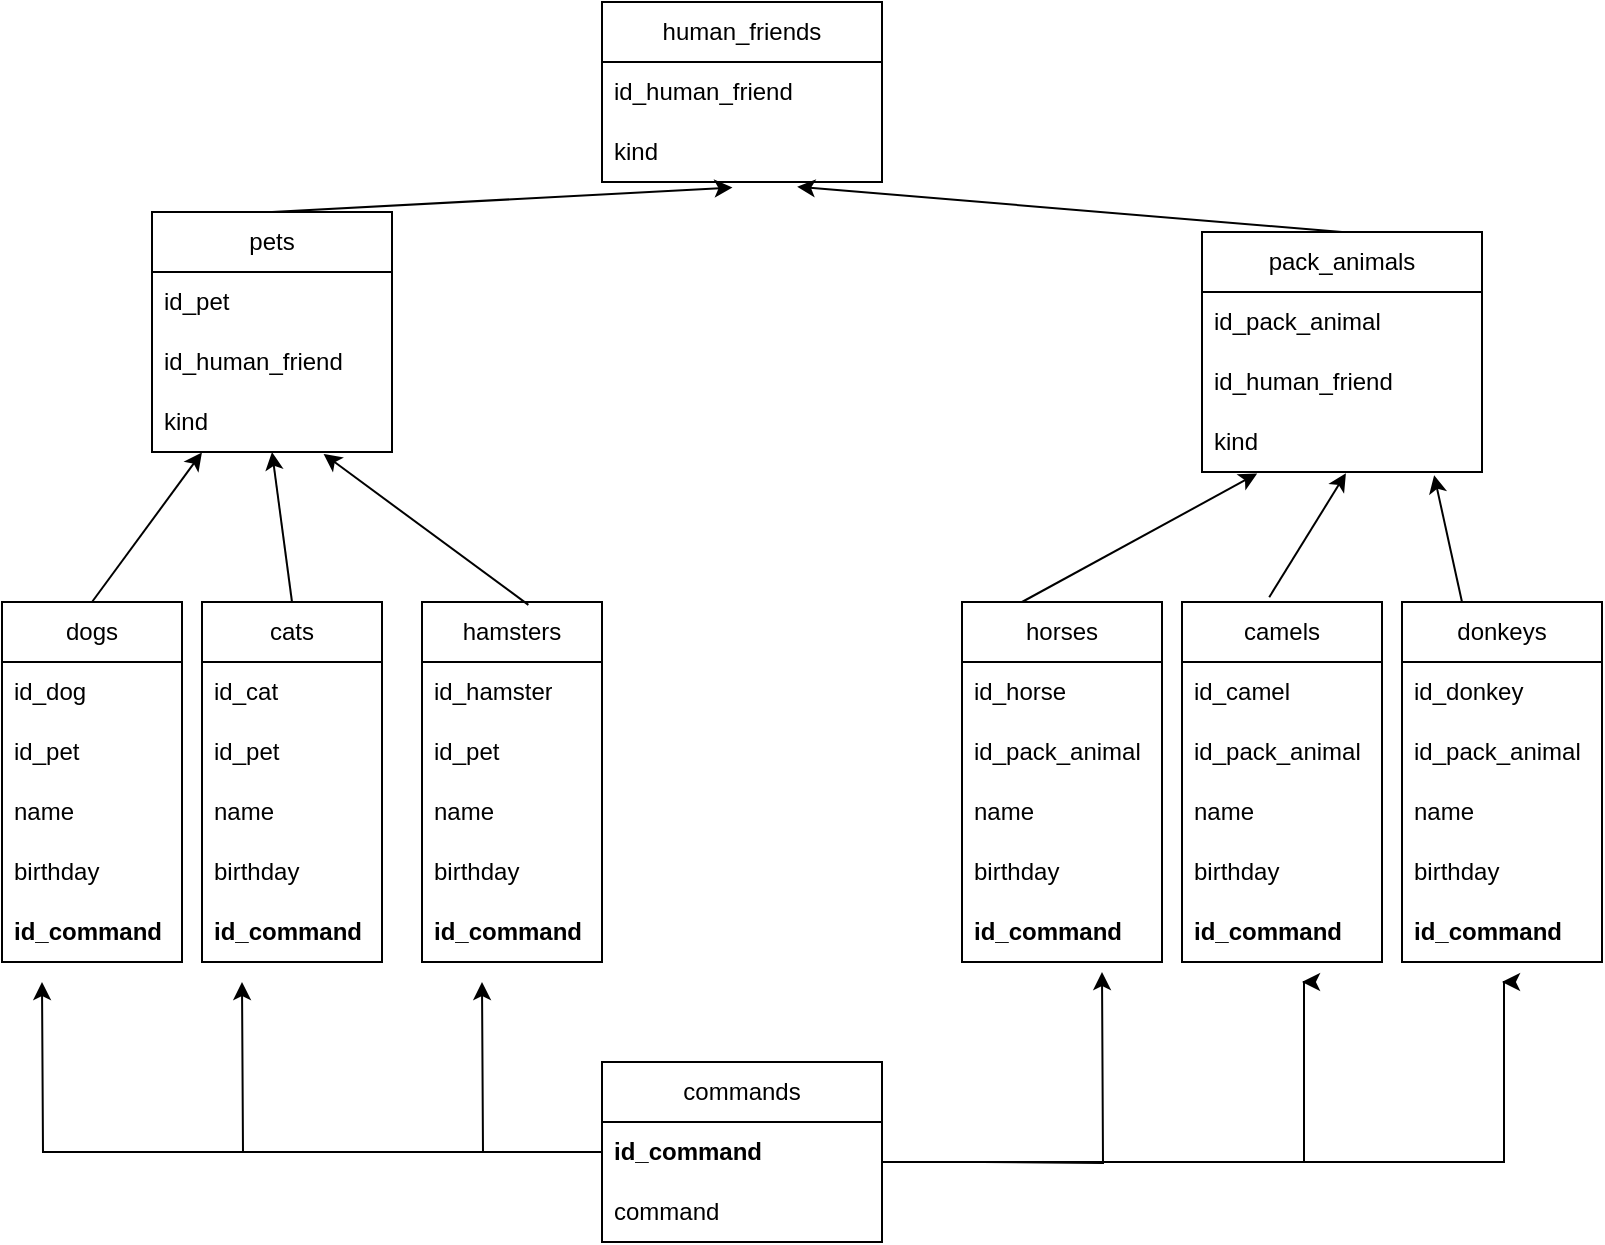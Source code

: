 <mxfile version="24.8.3">
  <diagram name="Страница — 1" id="liGbmJFjXIktENjYcOwu">
    <mxGraphModel dx="1050" dy="530" grid="1" gridSize="10" guides="1" tooltips="1" connect="1" arrows="1" fold="1" page="1" pageScale="1" pageWidth="827" pageHeight="1169" math="0" shadow="0">
      <root>
        <mxCell id="0" />
        <mxCell id="1" parent="0" />
        <mxCell id="g6NwWZXzKjhCVl0J33K4-1" value="human_friends" style="swimlane;fontStyle=0;childLayout=stackLayout;horizontal=1;startSize=30;horizontalStack=0;resizeParent=1;resizeParentMax=0;resizeLast=0;collapsible=1;marginBottom=0;whiteSpace=wrap;html=1;" parent="1" vertex="1">
          <mxGeometry x="310" y="100" width="140" height="90" as="geometry" />
        </mxCell>
        <mxCell id="g6NwWZXzKjhCVl0J33K4-2" value="id_human_friend" style="text;strokeColor=none;fillColor=none;align=left;verticalAlign=middle;spacingLeft=4;spacingRight=4;overflow=hidden;points=[[0,0.5],[1,0.5]];portConstraint=eastwest;rotatable=0;whiteSpace=wrap;html=1;" parent="g6NwWZXzKjhCVl0J33K4-1" vertex="1">
          <mxGeometry y="30" width="140" height="30" as="geometry" />
        </mxCell>
        <mxCell id="g6NwWZXzKjhCVl0J33K4-3" value="kind" style="text;strokeColor=none;fillColor=none;align=left;verticalAlign=middle;spacingLeft=4;spacingRight=4;overflow=hidden;points=[[0,0.5],[1,0.5]];portConstraint=eastwest;rotatable=0;whiteSpace=wrap;html=1;" parent="g6NwWZXzKjhCVl0J33K4-1" vertex="1">
          <mxGeometry y="60" width="140" height="30" as="geometry" />
        </mxCell>
        <mxCell id="g6NwWZXzKjhCVl0J33K4-5" value="pets" style="swimlane;fontStyle=0;childLayout=stackLayout;horizontal=1;startSize=30;horizontalStack=0;resizeParent=1;resizeParentMax=0;resizeLast=0;collapsible=1;marginBottom=0;whiteSpace=wrap;html=1;" parent="1" vertex="1">
          <mxGeometry x="85" y="205" width="120" height="120" as="geometry" />
        </mxCell>
        <mxCell id="g6NwWZXzKjhCVl0J33K4-6" value="id_pet" style="text;strokeColor=none;fillColor=none;align=left;verticalAlign=middle;spacingLeft=4;spacingRight=4;overflow=hidden;points=[[0,0.5],[1,0.5]];portConstraint=eastwest;rotatable=0;whiteSpace=wrap;html=1;" parent="g6NwWZXzKjhCVl0J33K4-5" vertex="1">
          <mxGeometry y="30" width="120" height="30" as="geometry" />
        </mxCell>
        <mxCell id="g6NwWZXzKjhCVl0J33K4-7" value="id_human_friend" style="text;strokeColor=none;fillColor=none;align=left;verticalAlign=middle;spacingLeft=4;spacingRight=4;overflow=hidden;points=[[0,0.5],[1,0.5]];portConstraint=eastwest;rotatable=0;whiteSpace=wrap;html=1;" parent="g6NwWZXzKjhCVl0J33K4-5" vertex="1">
          <mxGeometry y="60" width="120" height="30" as="geometry" />
        </mxCell>
        <mxCell id="g6NwWZXzKjhCVl0J33K4-8" value="kind" style="text;strokeColor=none;fillColor=none;align=left;verticalAlign=middle;spacingLeft=4;spacingRight=4;overflow=hidden;points=[[0,0.5],[1,0.5]];portConstraint=eastwest;rotatable=0;whiteSpace=wrap;html=1;" parent="g6NwWZXzKjhCVl0J33K4-5" vertex="1">
          <mxGeometry y="90" width="120" height="30" as="geometry" />
        </mxCell>
        <mxCell id="g6NwWZXzKjhCVl0J33K4-9" value="pack_animals" style="swimlane;fontStyle=0;childLayout=stackLayout;horizontal=1;startSize=30;horizontalStack=0;resizeParent=1;resizeParentMax=0;resizeLast=0;collapsible=1;marginBottom=0;whiteSpace=wrap;html=1;" parent="1" vertex="1">
          <mxGeometry x="610" y="215" width="140" height="120" as="geometry" />
        </mxCell>
        <mxCell id="g6NwWZXzKjhCVl0J33K4-10" value="id_pack_animal" style="text;strokeColor=none;fillColor=none;align=left;verticalAlign=middle;spacingLeft=4;spacingRight=4;overflow=hidden;points=[[0,0.5],[1,0.5]];portConstraint=eastwest;rotatable=0;whiteSpace=wrap;html=1;" parent="g6NwWZXzKjhCVl0J33K4-9" vertex="1">
          <mxGeometry y="30" width="140" height="30" as="geometry" />
        </mxCell>
        <mxCell id="g6NwWZXzKjhCVl0J33K4-11" value="id_human_friend" style="text;strokeColor=none;fillColor=none;align=left;verticalAlign=middle;spacingLeft=4;spacingRight=4;overflow=hidden;points=[[0,0.5],[1,0.5]];portConstraint=eastwest;rotatable=0;whiteSpace=wrap;html=1;" parent="g6NwWZXzKjhCVl0J33K4-9" vertex="1">
          <mxGeometry y="60" width="140" height="30" as="geometry" />
        </mxCell>
        <mxCell id="g6NwWZXzKjhCVl0J33K4-12" value="kind" style="text;strokeColor=none;fillColor=none;align=left;verticalAlign=middle;spacingLeft=4;spacingRight=4;overflow=hidden;points=[[0,0.5],[1,0.5]];portConstraint=eastwest;rotatable=0;whiteSpace=wrap;html=1;" parent="g6NwWZXzKjhCVl0J33K4-9" vertex="1">
          <mxGeometry y="90" width="140" height="30" as="geometry" />
        </mxCell>
        <mxCell id="g6NwWZXzKjhCVl0J33K4-13" value="" style="endArrow=classic;html=1;rounded=0;entryX=0.466;entryY=1.093;entryDx=0;entryDy=0;entryPerimeter=0;exitX=0.5;exitY=0;exitDx=0;exitDy=0;" parent="1" source="g6NwWZXzKjhCVl0J33K4-5" target="g6NwWZXzKjhCVl0J33K4-3" edge="1">
          <mxGeometry width="50" height="50" relative="1" as="geometry">
            <mxPoint x="390" y="300" as="sourcePoint" />
            <mxPoint x="440" y="250" as="targetPoint" />
            <Array as="points" />
          </mxGeometry>
        </mxCell>
        <mxCell id="g6NwWZXzKjhCVl0J33K4-14" value="" style="endArrow=classic;html=1;rounded=0;exitX=0.5;exitY=0;exitDx=0;exitDy=0;entryX=0.697;entryY=1.08;entryDx=0;entryDy=0;entryPerimeter=0;" parent="1" source="g6NwWZXzKjhCVl0J33K4-9" target="g6NwWZXzKjhCVl0J33K4-3" edge="1">
          <mxGeometry width="50" height="50" relative="1" as="geometry">
            <mxPoint x="390" y="300" as="sourcePoint" />
            <mxPoint x="385" y="179" as="targetPoint" />
            <Array as="points" />
          </mxGeometry>
        </mxCell>
        <mxCell id="g6NwWZXzKjhCVl0J33K4-15" value="cats" style="swimlane;fontStyle=0;childLayout=stackLayout;horizontal=1;startSize=30;horizontalStack=0;resizeParent=1;resizeParentMax=0;resizeLast=0;collapsible=1;marginBottom=0;whiteSpace=wrap;html=1;" parent="1" vertex="1">
          <mxGeometry x="110" y="400" width="90" height="180" as="geometry" />
        </mxCell>
        <mxCell id="g6NwWZXzKjhCVl0J33K4-16" value="id_cat" style="text;strokeColor=none;fillColor=none;align=left;verticalAlign=middle;spacingLeft=4;spacingRight=4;overflow=hidden;points=[[0,0.5],[1,0.5]];portConstraint=eastwest;rotatable=0;whiteSpace=wrap;html=1;" parent="g6NwWZXzKjhCVl0J33K4-15" vertex="1">
          <mxGeometry y="30" width="90" height="30" as="geometry" />
        </mxCell>
        <mxCell id="g6NwWZXzKjhCVl0J33K4-17" value="id_pet" style="text;strokeColor=none;fillColor=none;align=left;verticalAlign=middle;spacingLeft=4;spacingRight=4;overflow=hidden;points=[[0,0.5],[1,0.5]];portConstraint=eastwest;rotatable=0;whiteSpace=wrap;html=1;" parent="g6NwWZXzKjhCVl0J33K4-15" vertex="1">
          <mxGeometry y="60" width="90" height="30" as="geometry" />
        </mxCell>
        <mxCell id="g6NwWZXzKjhCVl0J33K4-18" value="name" style="text;strokeColor=none;fillColor=none;align=left;verticalAlign=middle;spacingLeft=4;spacingRight=4;overflow=hidden;points=[[0,0.5],[1,0.5]];portConstraint=eastwest;rotatable=0;whiteSpace=wrap;html=1;" parent="g6NwWZXzKjhCVl0J33K4-15" vertex="1">
          <mxGeometry y="90" width="90" height="30" as="geometry" />
        </mxCell>
        <mxCell id="g6NwWZXzKjhCVl0J33K4-29" value="birthday" style="text;strokeColor=none;fillColor=none;align=left;verticalAlign=middle;spacingLeft=4;spacingRight=4;overflow=hidden;points=[[0,0.5],[1,0.5]];portConstraint=eastwest;rotatable=0;whiteSpace=wrap;html=1;" parent="g6NwWZXzKjhCVl0J33K4-15" vertex="1">
          <mxGeometry y="120" width="90" height="30" as="geometry" />
        </mxCell>
        <mxCell id="80GCLem_2aT3lA4C8V7C-2" value="id_command" style="text;strokeColor=none;fillColor=none;align=left;verticalAlign=middle;spacingLeft=4;spacingRight=4;overflow=hidden;points=[[0,0.5],[1,0.5]];portConstraint=eastwest;rotatable=0;whiteSpace=wrap;html=1;fontStyle=1" vertex="1" parent="g6NwWZXzKjhCVl0J33K4-15">
          <mxGeometry y="150" width="90" height="30" as="geometry" />
        </mxCell>
        <mxCell id="g6NwWZXzKjhCVl0J33K4-19" value="dogs" style="swimlane;fontStyle=0;childLayout=stackLayout;horizontal=1;startSize=30;horizontalStack=0;resizeParent=1;resizeParentMax=0;resizeLast=0;collapsible=1;marginBottom=0;whiteSpace=wrap;html=1;" parent="1" vertex="1">
          <mxGeometry x="10" y="400" width="90" height="180" as="geometry" />
        </mxCell>
        <mxCell id="g6NwWZXzKjhCVl0J33K4-20" value="id_dog" style="text;strokeColor=none;fillColor=none;align=left;verticalAlign=middle;spacingLeft=4;spacingRight=4;overflow=hidden;points=[[0,0.5],[1,0.5]];portConstraint=eastwest;rotatable=0;whiteSpace=wrap;html=1;" parent="g6NwWZXzKjhCVl0J33K4-19" vertex="1">
          <mxGeometry y="30" width="90" height="30" as="geometry" />
        </mxCell>
        <mxCell id="g6NwWZXzKjhCVl0J33K4-21" value="id_pet" style="text;strokeColor=none;fillColor=none;align=left;verticalAlign=middle;spacingLeft=4;spacingRight=4;overflow=hidden;points=[[0,0.5],[1,0.5]];portConstraint=eastwest;rotatable=0;whiteSpace=wrap;html=1;" parent="g6NwWZXzKjhCVl0J33K4-19" vertex="1">
          <mxGeometry y="60" width="90" height="30" as="geometry" />
        </mxCell>
        <mxCell id="g6NwWZXzKjhCVl0J33K4-22" value="&lt;div&gt;name&lt;/div&gt;" style="text;strokeColor=none;fillColor=none;align=left;verticalAlign=middle;spacingLeft=4;spacingRight=4;overflow=hidden;points=[[0,0.5],[1,0.5]];portConstraint=eastwest;rotatable=0;whiteSpace=wrap;html=1;" parent="g6NwWZXzKjhCVl0J33K4-19" vertex="1">
          <mxGeometry y="90" width="90" height="30" as="geometry" />
        </mxCell>
        <mxCell id="g6NwWZXzKjhCVl0J33K4-27" value="&lt;div&gt;birthday&lt;/div&gt;" style="text;strokeColor=none;fillColor=none;align=left;verticalAlign=middle;spacingLeft=4;spacingRight=4;overflow=hidden;points=[[0,0.5],[1,0.5]];portConstraint=eastwest;rotatable=0;whiteSpace=wrap;html=1;" parent="g6NwWZXzKjhCVl0J33K4-19" vertex="1">
          <mxGeometry y="120" width="90" height="30" as="geometry" />
        </mxCell>
        <mxCell id="80GCLem_2aT3lA4C8V7C-1" value="&lt;div&gt;id_command&lt;/div&gt;" style="text;strokeColor=none;fillColor=none;align=left;verticalAlign=middle;spacingLeft=4;spacingRight=4;overflow=hidden;points=[[0,0.5],[1,0.5]];portConstraint=eastwest;rotatable=0;whiteSpace=wrap;html=1;fontStyle=1" vertex="1" parent="g6NwWZXzKjhCVl0J33K4-19">
          <mxGeometry y="150" width="90" height="30" as="geometry" />
        </mxCell>
        <mxCell id="g6NwWZXzKjhCVl0J33K4-23" value="hamsters" style="swimlane;fontStyle=0;childLayout=stackLayout;horizontal=1;startSize=30;horizontalStack=0;resizeParent=1;resizeParentMax=0;resizeLast=0;collapsible=1;marginBottom=0;whiteSpace=wrap;html=1;" parent="1" vertex="1">
          <mxGeometry x="220" y="400" width="90" height="180" as="geometry" />
        </mxCell>
        <mxCell id="g6NwWZXzKjhCVl0J33K4-24" value="id_hamster" style="text;strokeColor=none;fillColor=none;align=left;verticalAlign=middle;spacingLeft=4;spacingRight=4;overflow=hidden;points=[[0,0.5],[1,0.5]];portConstraint=eastwest;rotatable=0;whiteSpace=wrap;html=1;" parent="g6NwWZXzKjhCVl0J33K4-23" vertex="1">
          <mxGeometry y="30" width="90" height="30" as="geometry" />
        </mxCell>
        <mxCell id="g6NwWZXzKjhCVl0J33K4-25" value="id_pet" style="text;strokeColor=none;fillColor=none;align=left;verticalAlign=middle;spacingLeft=4;spacingRight=4;overflow=hidden;points=[[0,0.5],[1,0.5]];portConstraint=eastwest;rotatable=0;whiteSpace=wrap;html=1;" parent="g6NwWZXzKjhCVl0J33K4-23" vertex="1">
          <mxGeometry y="60" width="90" height="30" as="geometry" />
        </mxCell>
        <mxCell id="g6NwWZXzKjhCVl0J33K4-26" value="name" style="text;strokeColor=none;fillColor=none;align=left;verticalAlign=middle;spacingLeft=4;spacingRight=4;overflow=hidden;points=[[0,0.5],[1,0.5]];portConstraint=eastwest;rotatable=0;whiteSpace=wrap;html=1;" parent="g6NwWZXzKjhCVl0J33K4-23" vertex="1">
          <mxGeometry y="90" width="90" height="30" as="geometry" />
        </mxCell>
        <mxCell id="g6NwWZXzKjhCVl0J33K4-31" value="birthday" style="text;strokeColor=none;fillColor=none;align=left;verticalAlign=middle;spacingLeft=4;spacingRight=4;overflow=hidden;points=[[0,0.5],[1,0.5]];portConstraint=eastwest;rotatable=0;whiteSpace=wrap;html=1;" parent="g6NwWZXzKjhCVl0J33K4-23" vertex="1">
          <mxGeometry y="120" width="90" height="30" as="geometry" />
        </mxCell>
        <mxCell id="80GCLem_2aT3lA4C8V7C-3" value="id_command" style="text;strokeColor=none;fillColor=none;align=left;verticalAlign=middle;spacingLeft=4;spacingRight=4;overflow=hidden;points=[[0,0.5],[1,0.5]];portConstraint=eastwest;rotatable=0;whiteSpace=wrap;html=1;fontStyle=1" vertex="1" parent="g6NwWZXzKjhCVl0J33K4-23">
          <mxGeometry y="150" width="90" height="30" as="geometry" />
        </mxCell>
        <mxCell id="g6NwWZXzKjhCVl0J33K4-33" value="" style="endArrow=classic;html=1;rounded=0;exitX=0.591;exitY=0.008;exitDx=0;exitDy=0;exitPerimeter=0;entryX=0.715;entryY=1.033;entryDx=0;entryDy=0;entryPerimeter=0;" parent="1" source="g6NwWZXzKjhCVl0J33K4-23" target="g6NwWZXzKjhCVl0J33K4-8" edge="1">
          <mxGeometry width="50" height="50" relative="1" as="geometry">
            <mxPoint x="390" y="400" as="sourcePoint" />
            <mxPoint x="180" y="330" as="targetPoint" />
          </mxGeometry>
        </mxCell>
        <mxCell id="g6NwWZXzKjhCVl0J33K4-34" value="" style="endArrow=classic;html=1;rounded=0;exitX=0.5;exitY=0;exitDx=0;exitDy=0;entryX=0.208;entryY=1.007;entryDx=0;entryDy=0;entryPerimeter=0;" parent="1" source="g6NwWZXzKjhCVl0J33K4-19" target="g6NwWZXzKjhCVl0J33K4-8" edge="1">
          <mxGeometry width="50" height="50" relative="1" as="geometry">
            <mxPoint x="100" y="400" as="sourcePoint" />
            <mxPoint x="150" y="350" as="targetPoint" />
          </mxGeometry>
        </mxCell>
        <mxCell id="g6NwWZXzKjhCVl0J33K4-35" value="" style="endArrow=classic;html=1;rounded=0;exitX=0.5;exitY=0;exitDx=0;exitDy=0;entryX=0.5;entryY=1;entryDx=0;entryDy=0;entryPerimeter=0;" parent="1" source="g6NwWZXzKjhCVl0J33K4-15" target="g6NwWZXzKjhCVl0J33K4-8" edge="1">
          <mxGeometry width="50" height="50" relative="1" as="geometry">
            <mxPoint x="200" y="400" as="sourcePoint" />
            <mxPoint x="196" y="350" as="targetPoint" />
          </mxGeometry>
        </mxCell>
        <mxCell id="g6NwWZXzKjhCVl0J33K4-36" value="horses" style="swimlane;fontStyle=0;childLayout=stackLayout;horizontal=1;startSize=30;horizontalStack=0;resizeParent=1;resizeParentMax=0;resizeLast=0;collapsible=1;marginBottom=0;whiteSpace=wrap;html=1;" parent="1" vertex="1">
          <mxGeometry x="490" y="400" width="100" height="180" as="geometry" />
        </mxCell>
        <mxCell id="g6NwWZXzKjhCVl0J33K4-37" value="id_horse" style="text;strokeColor=none;fillColor=none;align=left;verticalAlign=middle;spacingLeft=4;spacingRight=4;overflow=hidden;points=[[0,0.5],[1,0.5]];portConstraint=eastwest;rotatable=0;whiteSpace=wrap;html=1;" parent="g6NwWZXzKjhCVl0J33K4-36" vertex="1">
          <mxGeometry y="30" width="100" height="30" as="geometry" />
        </mxCell>
        <mxCell id="g6NwWZXzKjhCVl0J33K4-38" value="id_pack_animal" style="text;strokeColor=none;fillColor=none;align=left;verticalAlign=middle;spacingLeft=4;spacingRight=4;overflow=hidden;points=[[0,0.5],[1,0.5]];portConstraint=eastwest;rotatable=0;whiteSpace=wrap;html=1;" parent="g6NwWZXzKjhCVl0J33K4-36" vertex="1">
          <mxGeometry y="60" width="100" height="30" as="geometry" />
        </mxCell>
        <mxCell id="g6NwWZXzKjhCVl0J33K4-39" value="name" style="text;strokeColor=none;fillColor=none;align=left;verticalAlign=middle;spacingLeft=4;spacingRight=4;overflow=hidden;points=[[0,0.5],[1,0.5]];portConstraint=eastwest;rotatable=0;whiteSpace=wrap;html=1;" parent="g6NwWZXzKjhCVl0J33K4-36" vertex="1">
          <mxGeometry y="90" width="100" height="30" as="geometry" />
        </mxCell>
        <mxCell id="g6NwWZXzKjhCVl0J33K4-40" value="birthday" style="text;strokeColor=none;fillColor=none;align=left;verticalAlign=middle;spacingLeft=4;spacingRight=4;overflow=hidden;points=[[0,0.5],[1,0.5]];portConstraint=eastwest;rotatable=0;whiteSpace=wrap;html=1;" parent="g6NwWZXzKjhCVl0J33K4-36" vertex="1">
          <mxGeometry y="120" width="100" height="30" as="geometry" />
        </mxCell>
        <mxCell id="80GCLem_2aT3lA4C8V7C-4" value="id_command" style="text;strokeColor=none;fillColor=none;align=left;verticalAlign=middle;spacingLeft=4;spacingRight=4;overflow=hidden;points=[[0,0.5],[1,0.5]];portConstraint=eastwest;rotatable=0;whiteSpace=wrap;html=1;fontStyle=1" vertex="1" parent="g6NwWZXzKjhCVl0J33K4-36">
          <mxGeometry y="150" width="100" height="30" as="geometry" />
        </mxCell>
        <mxCell id="g6NwWZXzKjhCVl0J33K4-41" value="camels" style="swimlane;fontStyle=0;childLayout=stackLayout;horizontal=1;startSize=30;horizontalStack=0;resizeParent=1;resizeParentMax=0;resizeLast=0;collapsible=1;marginBottom=0;whiteSpace=wrap;html=1;" parent="1" vertex="1">
          <mxGeometry x="600" y="400" width="100" height="180" as="geometry" />
        </mxCell>
        <mxCell id="g6NwWZXzKjhCVl0J33K4-42" value="id_camel" style="text;strokeColor=none;fillColor=none;align=left;verticalAlign=middle;spacingLeft=4;spacingRight=4;overflow=hidden;points=[[0,0.5],[1,0.5]];portConstraint=eastwest;rotatable=0;whiteSpace=wrap;html=1;" parent="g6NwWZXzKjhCVl0J33K4-41" vertex="1">
          <mxGeometry y="30" width="100" height="30" as="geometry" />
        </mxCell>
        <mxCell id="g6NwWZXzKjhCVl0J33K4-43" value="id_pack_animal" style="text;strokeColor=none;fillColor=none;align=left;verticalAlign=middle;spacingLeft=4;spacingRight=4;overflow=hidden;points=[[0,0.5],[1,0.5]];portConstraint=eastwest;rotatable=0;whiteSpace=wrap;html=1;" parent="g6NwWZXzKjhCVl0J33K4-41" vertex="1">
          <mxGeometry y="60" width="100" height="30" as="geometry" />
        </mxCell>
        <mxCell id="g6NwWZXzKjhCVl0J33K4-44" value="name" style="text;strokeColor=none;fillColor=none;align=left;verticalAlign=middle;spacingLeft=4;spacingRight=4;overflow=hidden;points=[[0,0.5],[1,0.5]];portConstraint=eastwest;rotatable=0;whiteSpace=wrap;html=1;" parent="g6NwWZXzKjhCVl0J33K4-41" vertex="1">
          <mxGeometry y="90" width="100" height="30" as="geometry" />
        </mxCell>
        <mxCell id="g6NwWZXzKjhCVl0J33K4-45" value="birthday" style="text;strokeColor=none;fillColor=none;align=left;verticalAlign=middle;spacingLeft=4;spacingRight=4;overflow=hidden;points=[[0,0.5],[1,0.5]];portConstraint=eastwest;rotatable=0;whiteSpace=wrap;html=1;" parent="g6NwWZXzKjhCVl0J33K4-41" vertex="1">
          <mxGeometry y="120" width="100" height="30" as="geometry" />
        </mxCell>
        <mxCell id="80GCLem_2aT3lA4C8V7C-5" value="id_command" style="text;strokeColor=none;fillColor=none;align=left;verticalAlign=middle;spacingLeft=4;spacingRight=4;overflow=hidden;points=[[0,0.5],[1,0.5]];portConstraint=eastwest;rotatable=0;whiteSpace=wrap;html=1;fontStyle=1" vertex="1" parent="g6NwWZXzKjhCVl0J33K4-41">
          <mxGeometry y="150" width="100" height="30" as="geometry" />
        </mxCell>
        <mxCell id="g6NwWZXzKjhCVl0J33K4-46" value="donkeys" style="swimlane;fontStyle=0;childLayout=stackLayout;horizontal=1;startSize=30;horizontalStack=0;resizeParent=1;resizeParentMax=0;resizeLast=0;collapsible=1;marginBottom=0;whiteSpace=wrap;html=1;" parent="1" vertex="1">
          <mxGeometry x="710" y="400" width="100" height="180" as="geometry" />
        </mxCell>
        <mxCell id="g6NwWZXzKjhCVl0J33K4-47" value="id_donkey" style="text;strokeColor=none;fillColor=none;align=left;verticalAlign=middle;spacingLeft=4;spacingRight=4;overflow=hidden;points=[[0,0.5],[1,0.5]];portConstraint=eastwest;rotatable=0;whiteSpace=wrap;html=1;" parent="g6NwWZXzKjhCVl0J33K4-46" vertex="1">
          <mxGeometry y="30" width="100" height="30" as="geometry" />
        </mxCell>
        <mxCell id="g6NwWZXzKjhCVl0J33K4-48" value="id_pack_animal" style="text;strokeColor=none;fillColor=none;align=left;verticalAlign=middle;spacingLeft=4;spacingRight=4;overflow=hidden;points=[[0,0.5],[1,0.5]];portConstraint=eastwest;rotatable=0;whiteSpace=wrap;html=1;" parent="g6NwWZXzKjhCVl0J33K4-46" vertex="1">
          <mxGeometry y="60" width="100" height="30" as="geometry" />
        </mxCell>
        <mxCell id="g6NwWZXzKjhCVl0J33K4-49" value="name" style="text;strokeColor=none;fillColor=none;align=left;verticalAlign=middle;spacingLeft=4;spacingRight=4;overflow=hidden;points=[[0,0.5],[1,0.5]];portConstraint=eastwest;rotatable=0;whiteSpace=wrap;html=1;" parent="g6NwWZXzKjhCVl0J33K4-46" vertex="1">
          <mxGeometry y="90" width="100" height="30" as="geometry" />
        </mxCell>
        <mxCell id="g6NwWZXzKjhCVl0J33K4-50" value="birthday" style="text;strokeColor=none;fillColor=none;align=left;verticalAlign=middle;spacingLeft=4;spacingRight=4;overflow=hidden;points=[[0,0.5],[1,0.5]];portConstraint=eastwest;rotatable=0;whiteSpace=wrap;html=1;" parent="g6NwWZXzKjhCVl0J33K4-46" vertex="1">
          <mxGeometry y="120" width="100" height="30" as="geometry" />
        </mxCell>
        <mxCell id="80GCLem_2aT3lA4C8V7C-11" value="id_command" style="text;strokeColor=none;fillColor=none;align=left;verticalAlign=middle;spacingLeft=4;spacingRight=4;overflow=hidden;points=[[0,0.5],[1,0.5]];portConstraint=eastwest;rotatable=0;whiteSpace=wrap;html=1;fontStyle=1" vertex="1" parent="g6NwWZXzKjhCVl0J33K4-46">
          <mxGeometry y="150" width="100" height="30" as="geometry" />
        </mxCell>
        <mxCell id="g6NwWZXzKjhCVl0J33K4-51" value="" style="endArrow=classic;html=1;rounded=0;entryX=0.197;entryY=1.027;entryDx=0;entryDy=0;entryPerimeter=0;" parent="1" target="g6NwWZXzKjhCVl0J33K4-12" edge="1">
          <mxGeometry width="50" height="50" relative="1" as="geometry">
            <mxPoint x="520" y="400" as="sourcePoint" />
            <mxPoint x="570" y="350" as="targetPoint" />
          </mxGeometry>
        </mxCell>
        <mxCell id="g6NwWZXzKjhCVl0J33K4-53" value="" style="endArrow=classic;html=1;rounded=0;exitX=0.436;exitY=-0.013;exitDx=0;exitDy=0;exitPerimeter=0;entryX=0.514;entryY=1.02;entryDx=0;entryDy=0;entryPerimeter=0;" parent="1" source="g6NwWZXzKjhCVl0J33K4-41" target="g6NwWZXzKjhCVl0J33K4-12" edge="1">
          <mxGeometry width="50" height="50" relative="1" as="geometry">
            <mxPoint x="640" y="400" as="sourcePoint" />
            <mxPoint x="619" y="352" as="targetPoint" />
          </mxGeometry>
        </mxCell>
        <mxCell id="g6NwWZXzKjhCVl0J33K4-54" value="" style="endArrow=classic;html=1;rounded=0;entryX=0.829;entryY=1.053;entryDx=0;entryDy=0;entryPerimeter=0;" parent="1" target="g6NwWZXzKjhCVl0J33K4-12" edge="1">
          <mxGeometry width="50" height="50" relative="1" as="geometry">
            <mxPoint x="740" y="400" as="sourcePoint" />
            <mxPoint x="790" y="350" as="targetPoint" />
          </mxGeometry>
        </mxCell>
        <mxCell id="80GCLem_2aT3lA4C8V7C-16" style="edgeStyle=orthogonalEdgeStyle;rounded=0;orthogonalLoop=1;jettySize=auto;html=1;" edge="1" parent="1" source="g6NwWZXzKjhCVl0J33K4-55">
          <mxGeometry relative="1" as="geometry">
            <mxPoint x="760" y="590" as="targetPoint" />
            <Array as="points">
              <mxPoint x="761" y="680" />
            </Array>
          </mxGeometry>
        </mxCell>
        <mxCell id="80GCLem_2aT3lA4C8V7C-17" style="edgeStyle=orthogonalEdgeStyle;rounded=0;orthogonalLoop=1;jettySize=auto;html=1;entryX=0.6;entryY=1.093;entryDx=0;entryDy=0;entryPerimeter=0;" edge="1" parent="1">
          <mxGeometry relative="1" as="geometry">
            <mxPoint x="560" y="585" as="targetPoint" />
            <mxPoint x="500" y="680" as="sourcePoint" />
          </mxGeometry>
        </mxCell>
        <mxCell id="80GCLem_2aT3lA4C8V7C-18" style="edgeStyle=orthogonalEdgeStyle;rounded=0;orthogonalLoop=1;jettySize=auto;html=1;" edge="1" parent="1" source="g6NwWZXzKjhCVl0J33K4-55">
          <mxGeometry relative="1" as="geometry">
            <mxPoint x="660" y="590" as="targetPoint" />
            <Array as="points">
              <mxPoint x="661" y="680" />
            </Array>
          </mxGeometry>
        </mxCell>
        <mxCell id="g6NwWZXzKjhCVl0J33K4-55" value="commands" style="swimlane;fontStyle=0;childLayout=stackLayout;horizontal=1;startSize=30;horizontalStack=0;resizeParent=1;resizeParentMax=0;resizeLast=0;collapsible=1;marginBottom=0;whiteSpace=wrap;html=1;" parent="1" vertex="1">
          <mxGeometry x="310" y="630" width="140" height="90" as="geometry" />
        </mxCell>
        <mxCell id="80GCLem_2aT3lA4C8V7C-13" style="edgeStyle=orthogonalEdgeStyle;rounded=0;orthogonalLoop=1;jettySize=auto;html=1;" edge="1" parent="g6NwWZXzKjhCVl0J33K4-55" source="g6NwWZXzKjhCVl0J33K4-56">
          <mxGeometry relative="1" as="geometry">
            <mxPoint x="-60" y="-40" as="targetPoint" />
          </mxGeometry>
        </mxCell>
        <mxCell id="80GCLem_2aT3lA4C8V7C-12" style="edgeStyle=orthogonalEdgeStyle;rounded=0;orthogonalLoop=1;jettySize=auto;html=1;exitX=0;exitY=0.5;exitDx=0;exitDy=0;" edge="1" parent="g6NwWZXzKjhCVl0J33K4-55" source="g6NwWZXzKjhCVl0J33K4-56">
          <mxGeometry relative="1" as="geometry">
            <mxPoint x="-180" y="-40" as="targetPoint" />
            <mxPoint x="40" y="65" as="sourcePoint" />
          </mxGeometry>
        </mxCell>
        <mxCell id="80GCLem_2aT3lA4C8V7C-15" style="edgeStyle=orthogonalEdgeStyle;rounded=0;orthogonalLoop=1;jettySize=auto;html=1;exitX=0;exitY=0.5;exitDx=0;exitDy=0;" edge="1" parent="g6NwWZXzKjhCVl0J33K4-55" source="g6NwWZXzKjhCVl0J33K4-56">
          <mxGeometry relative="1" as="geometry">
            <mxPoint x="-280" y="-40" as="targetPoint" />
            <mxPoint x="40" y="65" as="sourcePoint" />
          </mxGeometry>
        </mxCell>
        <mxCell id="g6NwWZXzKjhCVl0J33K4-56" value="id_command" style="text;strokeColor=none;fillColor=none;align=left;verticalAlign=middle;spacingLeft=4;spacingRight=4;overflow=hidden;points=[[0,0.5],[1,0.5]];portConstraint=eastwest;rotatable=0;whiteSpace=wrap;html=1;fontStyle=1" parent="g6NwWZXzKjhCVl0J33K4-55" vertex="1">
          <mxGeometry y="30" width="140" height="30" as="geometry" />
        </mxCell>
        <mxCell id="80GCLem_2aT3lA4C8V7C-19" value="command" style="text;strokeColor=none;fillColor=none;align=left;verticalAlign=middle;spacingLeft=4;spacingRight=4;overflow=hidden;points=[[0,0.5],[1,0.5]];portConstraint=eastwest;rotatable=0;whiteSpace=wrap;html=1;fontStyle=0" vertex="1" parent="g6NwWZXzKjhCVl0J33K4-55">
          <mxGeometry y="60" width="140" height="30" as="geometry" />
        </mxCell>
      </root>
    </mxGraphModel>
  </diagram>
</mxfile>
